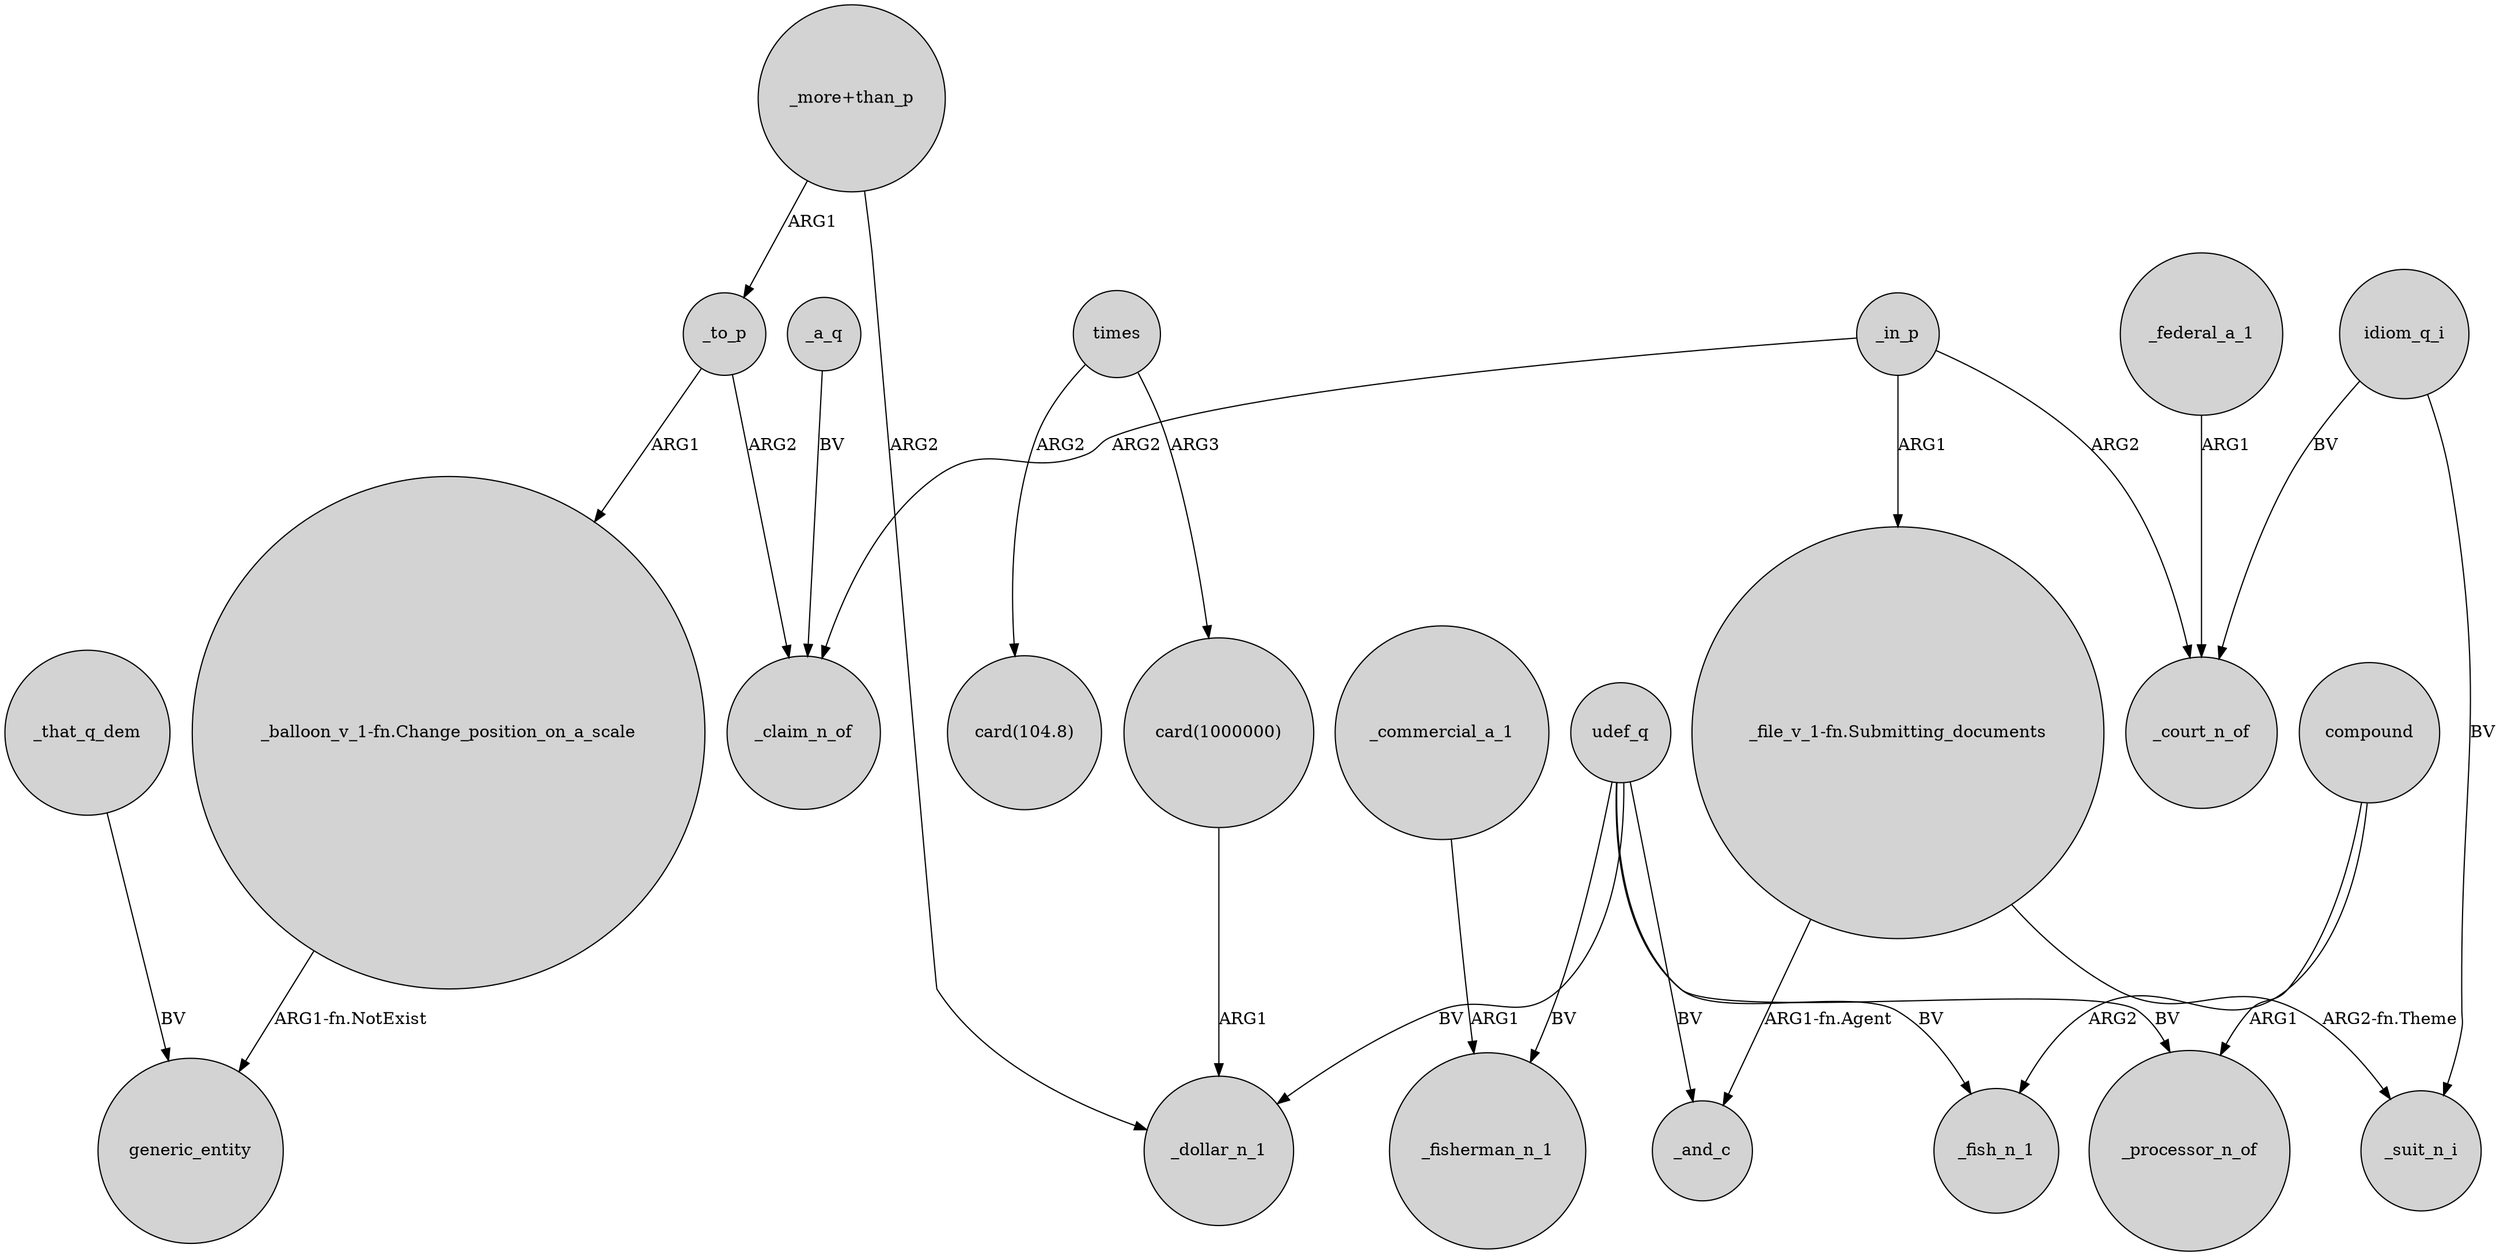 digraph {
	node [shape=circle style=filled]
	_a_q -> _claim_n_of [label=BV]
	"card(1000000)" -> _dollar_n_1 [label=ARG1]
	times -> "card(104.8)" [label=ARG2]
	"_file_v_1-fn.Submitting_documents" -> _and_c [label="ARG1-fn.Agent"]
	_that_q_dem -> generic_entity [label=BV]
	udef_q -> _fish_n_1 [label=BV]
	_to_p -> "_balloon_v_1-fn.Change_position_on_a_scale" [label=ARG1]
	idiom_q_i -> _suit_n_i [label=BV]
	udef_q -> _processor_n_of [label=BV]
	udef_q -> _fisherman_n_1 [label=BV]
	compound -> _fish_n_1 [label=ARG2]
	compound -> _processor_n_of [label=ARG1]
	idiom_q_i -> _court_n_of [label=BV]
	"_balloon_v_1-fn.Change_position_on_a_scale" -> generic_entity [label="ARG1-fn.NotExist"]
	_in_p -> "_file_v_1-fn.Submitting_documents" [label=ARG1]
	_in_p -> _court_n_of [label=ARG2]
	times -> "card(1000000)" [label=ARG3]
	"_more+than_p" -> _dollar_n_1 [label=ARG2]
	_federal_a_1 -> _court_n_of [label=ARG1]
	"_file_v_1-fn.Submitting_documents" -> _suit_n_i [label="ARG2-fn.Theme"]
	"_more+than_p" -> _to_p [label=ARG1]
	udef_q -> _and_c [label=BV]
	_in_p -> _claim_n_of [label=ARG2]
	_to_p -> _claim_n_of [label=ARG2]
	_commercial_a_1 -> _fisherman_n_1 [label=ARG1]
	udef_q -> _dollar_n_1 [label=BV]
}

